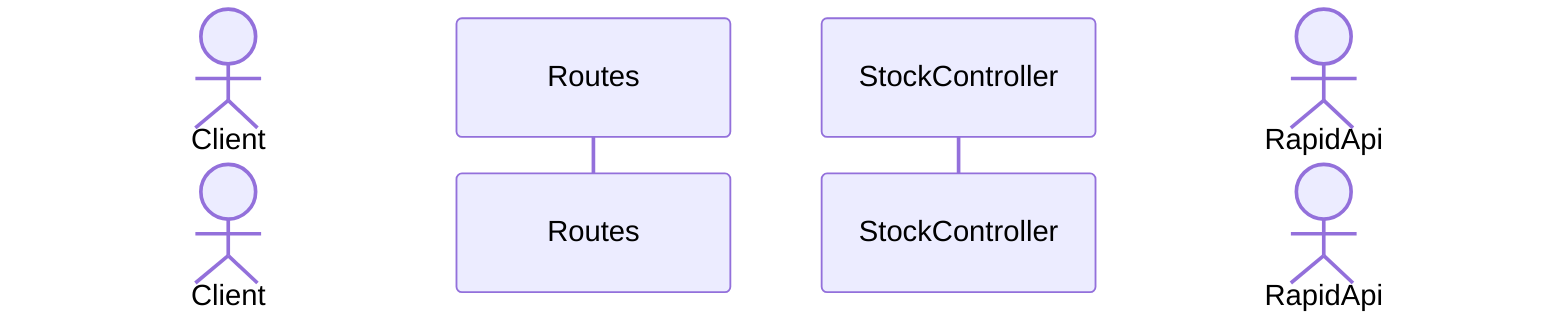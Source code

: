 sequenceDiagram
    actor Client
    participant Routes
    participant Cont as StockController
    actor RapidApi